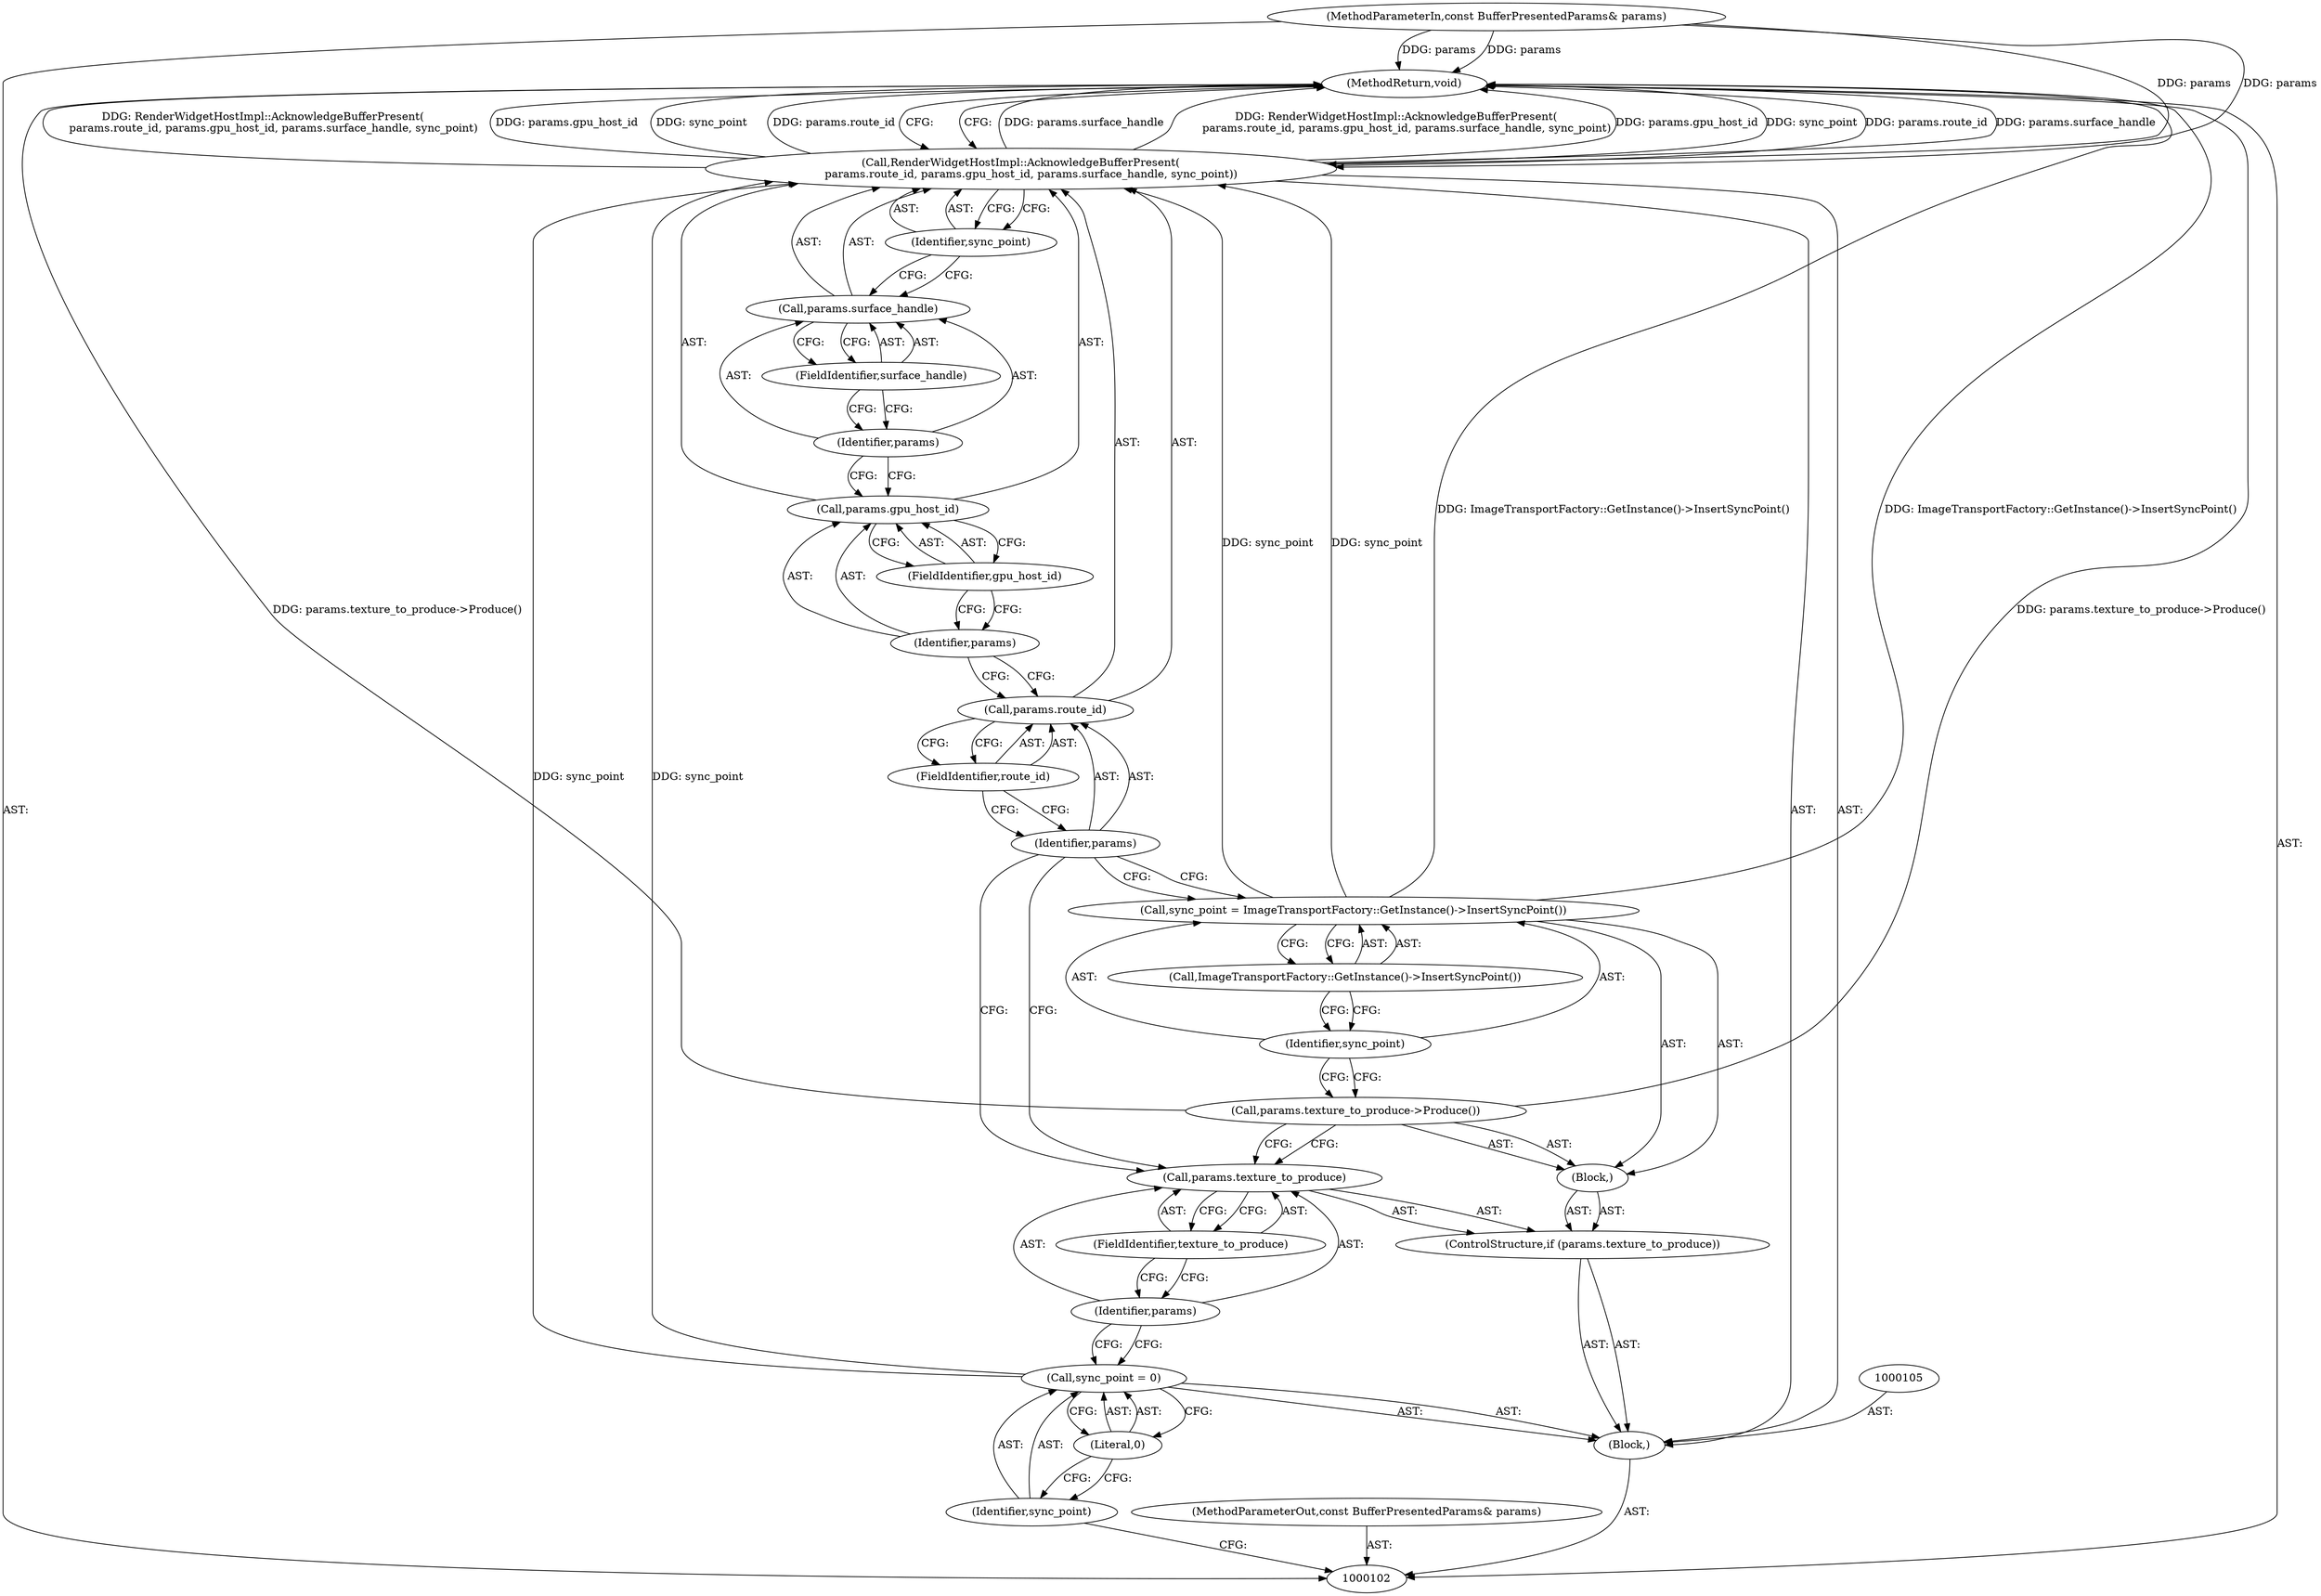 digraph "0_Chrome_18d67244984a574ba2dd8779faabc0e3e34f4b76_26" {
"1000129" [label="(MethodReturn,void)"];
"1000118" [label="(Call,RenderWidgetHostImpl::AcknowledgeBufferPresent(\n      params.route_id, params.gpu_host_id, params.surface_handle, sync_point))"];
"1000121" [label="(FieldIdentifier,route_id)"];
"1000122" [label="(Call,params.gpu_host_id)"];
"1000123" [label="(Identifier,params)"];
"1000124" [label="(FieldIdentifier,gpu_host_id)"];
"1000125" [label="(Call,params.surface_handle)"];
"1000126" [label="(Identifier,params)"];
"1000127" [label="(FieldIdentifier,surface_handle)"];
"1000119" [label="(Call,params.route_id)"];
"1000120" [label="(Identifier,params)"];
"1000128" [label="(Identifier,sync_point)"];
"1000103" [label="(MethodParameterIn,const BufferPresentedParams& params)"];
"1000158" [label="(MethodParameterOut,const BufferPresentedParams& params)"];
"1000104" [label="(Block,)"];
"1000106" [label="(Call,sync_point = 0)"];
"1000107" [label="(Identifier,sync_point)"];
"1000108" [label="(Literal,0)"];
"1000112" [label="(FieldIdentifier,texture_to_produce)"];
"1000109" [label="(ControlStructure,if (params.texture_to_produce))"];
"1000113" [label="(Block,)"];
"1000110" [label="(Call,params.texture_to_produce)"];
"1000111" [label="(Identifier,params)"];
"1000114" [label="(Call,params.texture_to_produce->Produce())"];
"1000117" [label="(Call,ImageTransportFactory::GetInstance()->InsertSyncPoint())"];
"1000115" [label="(Call,sync_point = ImageTransportFactory::GetInstance()->InsertSyncPoint())"];
"1000116" [label="(Identifier,sync_point)"];
"1000129" -> "1000102"  [label="AST: "];
"1000129" -> "1000118"  [label="CFG: "];
"1000115" -> "1000129"  [label="DDG: ImageTransportFactory::GetInstance()->InsertSyncPoint()"];
"1000118" -> "1000129"  [label="DDG: params.surface_handle"];
"1000118" -> "1000129"  [label="DDG: RenderWidgetHostImpl::AcknowledgeBufferPresent(\n      params.route_id, params.gpu_host_id, params.surface_handle, sync_point)"];
"1000118" -> "1000129"  [label="DDG: params.gpu_host_id"];
"1000118" -> "1000129"  [label="DDG: sync_point"];
"1000118" -> "1000129"  [label="DDG: params.route_id"];
"1000114" -> "1000129"  [label="DDG: params.texture_to_produce->Produce()"];
"1000103" -> "1000129"  [label="DDG: params"];
"1000118" -> "1000104"  [label="AST: "];
"1000118" -> "1000128"  [label="CFG: "];
"1000119" -> "1000118"  [label="AST: "];
"1000122" -> "1000118"  [label="AST: "];
"1000125" -> "1000118"  [label="AST: "];
"1000128" -> "1000118"  [label="AST: "];
"1000129" -> "1000118"  [label="CFG: "];
"1000118" -> "1000129"  [label="DDG: params.surface_handle"];
"1000118" -> "1000129"  [label="DDG: RenderWidgetHostImpl::AcknowledgeBufferPresent(\n      params.route_id, params.gpu_host_id, params.surface_handle, sync_point)"];
"1000118" -> "1000129"  [label="DDG: params.gpu_host_id"];
"1000118" -> "1000129"  [label="DDG: sync_point"];
"1000118" -> "1000129"  [label="DDG: params.route_id"];
"1000103" -> "1000118"  [label="DDG: params"];
"1000106" -> "1000118"  [label="DDG: sync_point"];
"1000115" -> "1000118"  [label="DDG: sync_point"];
"1000121" -> "1000119"  [label="AST: "];
"1000121" -> "1000120"  [label="CFG: "];
"1000119" -> "1000121"  [label="CFG: "];
"1000122" -> "1000118"  [label="AST: "];
"1000122" -> "1000124"  [label="CFG: "];
"1000123" -> "1000122"  [label="AST: "];
"1000124" -> "1000122"  [label="AST: "];
"1000126" -> "1000122"  [label="CFG: "];
"1000123" -> "1000122"  [label="AST: "];
"1000123" -> "1000119"  [label="CFG: "];
"1000124" -> "1000123"  [label="CFG: "];
"1000124" -> "1000122"  [label="AST: "];
"1000124" -> "1000123"  [label="CFG: "];
"1000122" -> "1000124"  [label="CFG: "];
"1000125" -> "1000118"  [label="AST: "];
"1000125" -> "1000127"  [label="CFG: "];
"1000126" -> "1000125"  [label="AST: "];
"1000127" -> "1000125"  [label="AST: "];
"1000128" -> "1000125"  [label="CFG: "];
"1000126" -> "1000125"  [label="AST: "];
"1000126" -> "1000122"  [label="CFG: "];
"1000127" -> "1000126"  [label="CFG: "];
"1000127" -> "1000125"  [label="AST: "];
"1000127" -> "1000126"  [label="CFG: "];
"1000125" -> "1000127"  [label="CFG: "];
"1000119" -> "1000118"  [label="AST: "];
"1000119" -> "1000121"  [label="CFG: "];
"1000120" -> "1000119"  [label="AST: "];
"1000121" -> "1000119"  [label="AST: "];
"1000123" -> "1000119"  [label="CFG: "];
"1000120" -> "1000119"  [label="AST: "];
"1000120" -> "1000115"  [label="CFG: "];
"1000120" -> "1000110"  [label="CFG: "];
"1000121" -> "1000120"  [label="CFG: "];
"1000128" -> "1000118"  [label="AST: "];
"1000128" -> "1000125"  [label="CFG: "];
"1000118" -> "1000128"  [label="CFG: "];
"1000103" -> "1000102"  [label="AST: "];
"1000103" -> "1000129"  [label="DDG: params"];
"1000103" -> "1000118"  [label="DDG: params"];
"1000158" -> "1000102"  [label="AST: "];
"1000104" -> "1000102"  [label="AST: "];
"1000105" -> "1000104"  [label="AST: "];
"1000106" -> "1000104"  [label="AST: "];
"1000109" -> "1000104"  [label="AST: "];
"1000118" -> "1000104"  [label="AST: "];
"1000106" -> "1000104"  [label="AST: "];
"1000106" -> "1000108"  [label="CFG: "];
"1000107" -> "1000106"  [label="AST: "];
"1000108" -> "1000106"  [label="AST: "];
"1000111" -> "1000106"  [label="CFG: "];
"1000106" -> "1000118"  [label="DDG: sync_point"];
"1000107" -> "1000106"  [label="AST: "];
"1000107" -> "1000102"  [label="CFG: "];
"1000108" -> "1000107"  [label="CFG: "];
"1000108" -> "1000106"  [label="AST: "];
"1000108" -> "1000107"  [label="CFG: "];
"1000106" -> "1000108"  [label="CFG: "];
"1000112" -> "1000110"  [label="AST: "];
"1000112" -> "1000111"  [label="CFG: "];
"1000110" -> "1000112"  [label="CFG: "];
"1000109" -> "1000104"  [label="AST: "];
"1000110" -> "1000109"  [label="AST: "];
"1000113" -> "1000109"  [label="AST: "];
"1000113" -> "1000109"  [label="AST: "];
"1000114" -> "1000113"  [label="AST: "];
"1000115" -> "1000113"  [label="AST: "];
"1000110" -> "1000109"  [label="AST: "];
"1000110" -> "1000112"  [label="CFG: "];
"1000111" -> "1000110"  [label="AST: "];
"1000112" -> "1000110"  [label="AST: "];
"1000114" -> "1000110"  [label="CFG: "];
"1000120" -> "1000110"  [label="CFG: "];
"1000111" -> "1000110"  [label="AST: "];
"1000111" -> "1000106"  [label="CFG: "];
"1000112" -> "1000111"  [label="CFG: "];
"1000114" -> "1000113"  [label="AST: "];
"1000114" -> "1000110"  [label="CFG: "];
"1000116" -> "1000114"  [label="CFG: "];
"1000114" -> "1000129"  [label="DDG: params.texture_to_produce->Produce()"];
"1000117" -> "1000115"  [label="AST: "];
"1000117" -> "1000116"  [label="CFG: "];
"1000115" -> "1000117"  [label="CFG: "];
"1000115" -> "1000113"  [label="AST: "];
"1000115" -> "1000117"  [label="CFG: "];
"1000116" -> "1000115"  [label="AST: "];
"1000117" -> "1000115"  [label="AST: "];
"1000120" -> "1000115"  [label="CFG: "];
"1000115" -> "1000129"  [label="DDG: ImageTransportFactory::GetInstance()->InsertSyncPoint()"];
"1000115" -> "1000118"  [label="DDG: sync_point"];
"1000116" -> "1000115"  [label="AST: "];
"1000116" -> "1000114"  [label="CFG: "];
"1000117" -> "1000116"  [label="CFG: "];
}
